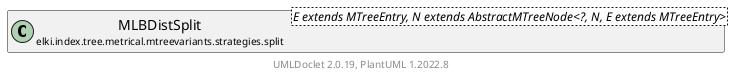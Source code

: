 @startuml
    remove .*\.(Instance|Par|Parameterizer|Factory)$
    set namespaceSeparator none
    hide empty fields
    hide empty methods

    class "<size:14>MLBDistSplit.Par\n<size:10>elki.index.tree.metrical.mtreevariants.strategies.split" as elki.index.tree.metrical.mtreevariants.strategies.split.MLBDistSplit.Par<E extends MTreeEntry, N extends AbstractMTreeNode<?, N, E extends MTreeEntry>> {
        +make(): MLBDistSplit<E extends MTreeEntry, N extends AbstractMTreeNode<?, N, E extends MTreeEntry>>
    }

    abstract class "<size:14>AbstractMTreeSplit.Par\n<size:10>elki.index.tree.metrical.mtreevariants.strategies.split" as elki.index.tree.metrical.mtreevariants.strategies.split.AbstractMTreeSplit.Par<E extends MTreeEntry, N extends AbstractMTreeNode<?, N, E extends MTreeEntry>> {
        {abstract} +make(): MTreeSplit<E extends MTreeEntry, N extends AbstractMTreeNode<?, N, E extends MTreeEntry>>
    }
    class "<size:14>MLBDistSplit\n<size:10>elki.index.tree.metrical.mtreevariants.strategies.split" as elki.index.tree.metrical.mtreevariants.strategies.split.MLBDistSplit<E extends MTreeEntry, N extends AbstractMTreeNode<?, N, E extends MTreeEntry>> [[MLBDistSplit.html]]

    elki.index.tree.metrical.mtreevariants.strategies.split.AbstractMTreeSplit.Par <|-- elki.index.tree.metrical.mtreevariants.strategies.split.MLBDistSplit.Par
    elki.index.tree.metrical.mtreevariants.strategies.split.MLBDistSplit +-- elki.index.tree.metrical.mtreevariants.strategies.split.MLBDistSplit.Par

    center footer UMLDoclet 2.0.19, PlantUML 1.2022.8
@enduml

